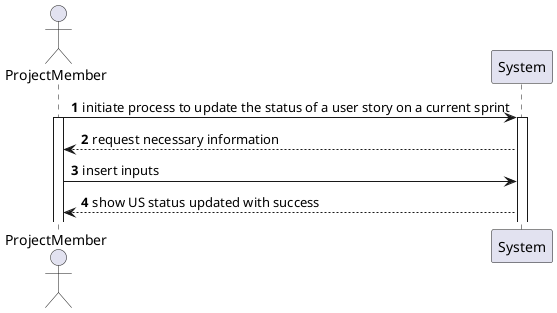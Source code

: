 @startuml
'https://plantuml.com/sequence-diagram

autonumber

actor ProjectMember as pm
participant System

pm -> System : initiate process to update the status of a user story on a current sprint
activate pm
activate System
System --> pm : request necessary information
pm ->System : insert inputs
System --> pm : show US status updated with success
@enduml
